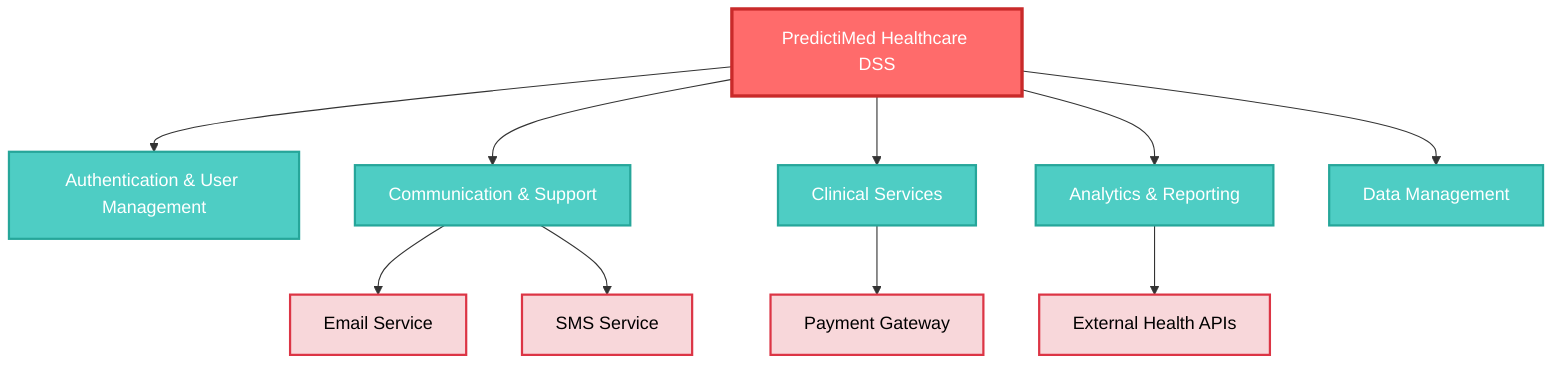 graph TD
    %% ========================================
    %% PREDICTIMED SYSTEM HIERARCHY OVERVIEW
    %% Main System Architecture
    %% ========================================
    
    %% TOP LEVEL SYSTEM
    PredictiMed[PredictiMed Healthcare DSS]
    
    %% LEVEL 1 MODULES
    AuthMod[Authentication & User Management]
    CommMod[Communication & Support]
    ClinicalMod[Clinical Services]
    AnalyticsMod[Analytics & Reporting]
    DataMod[Data Management]
    
    %% HIERARCHY RELATIONSHIPS
    PredictiMed --> AuthMod
    PredictiMed --> CommMod
    PredictiMed --> ClinicalMod
    PredictiMed --> AnalyticsMod
    PredictiMed --> DataMod
    
    %% EXTERNAL SYSTEM INTERFACES
    EmailSvc[Email Service]
    SMSSvc[SMS Service]
    PaymentSvc[Payment Gateway]
    HealthAPIs[External Health APIs]
    
    %% EXTERNAL CONNECTIONS
    CommMod --> EmailSvc
    CommMod --> SMSSvc
    ClinicalMod --> PaymentSvc
    AnalyticsMod --> HealthAPIs
    
    %% STYLING
    classDef systemLevel fill:#ff6b6b,stroke:#c92a2a,stroke-width:3px,color:#fff
    classDef moduleLevel fill:#4ecdc4,stroke:#26a69a,stroke-width:2px,color:#fff
    classDef externalStyle fill:#f8d7da,stroke:#dc3545,stroke-width:2px,color:#000
    
    %% APPLY STYLES
    class PredictiMed systemLevel
    class AuthMod,CommMod,ClinicalMod,AnalyticsMod,DataMod moduleLevel
    class EmailSvc,SMSSvc,PaymentSvc,HealthAPIs externalStyle
